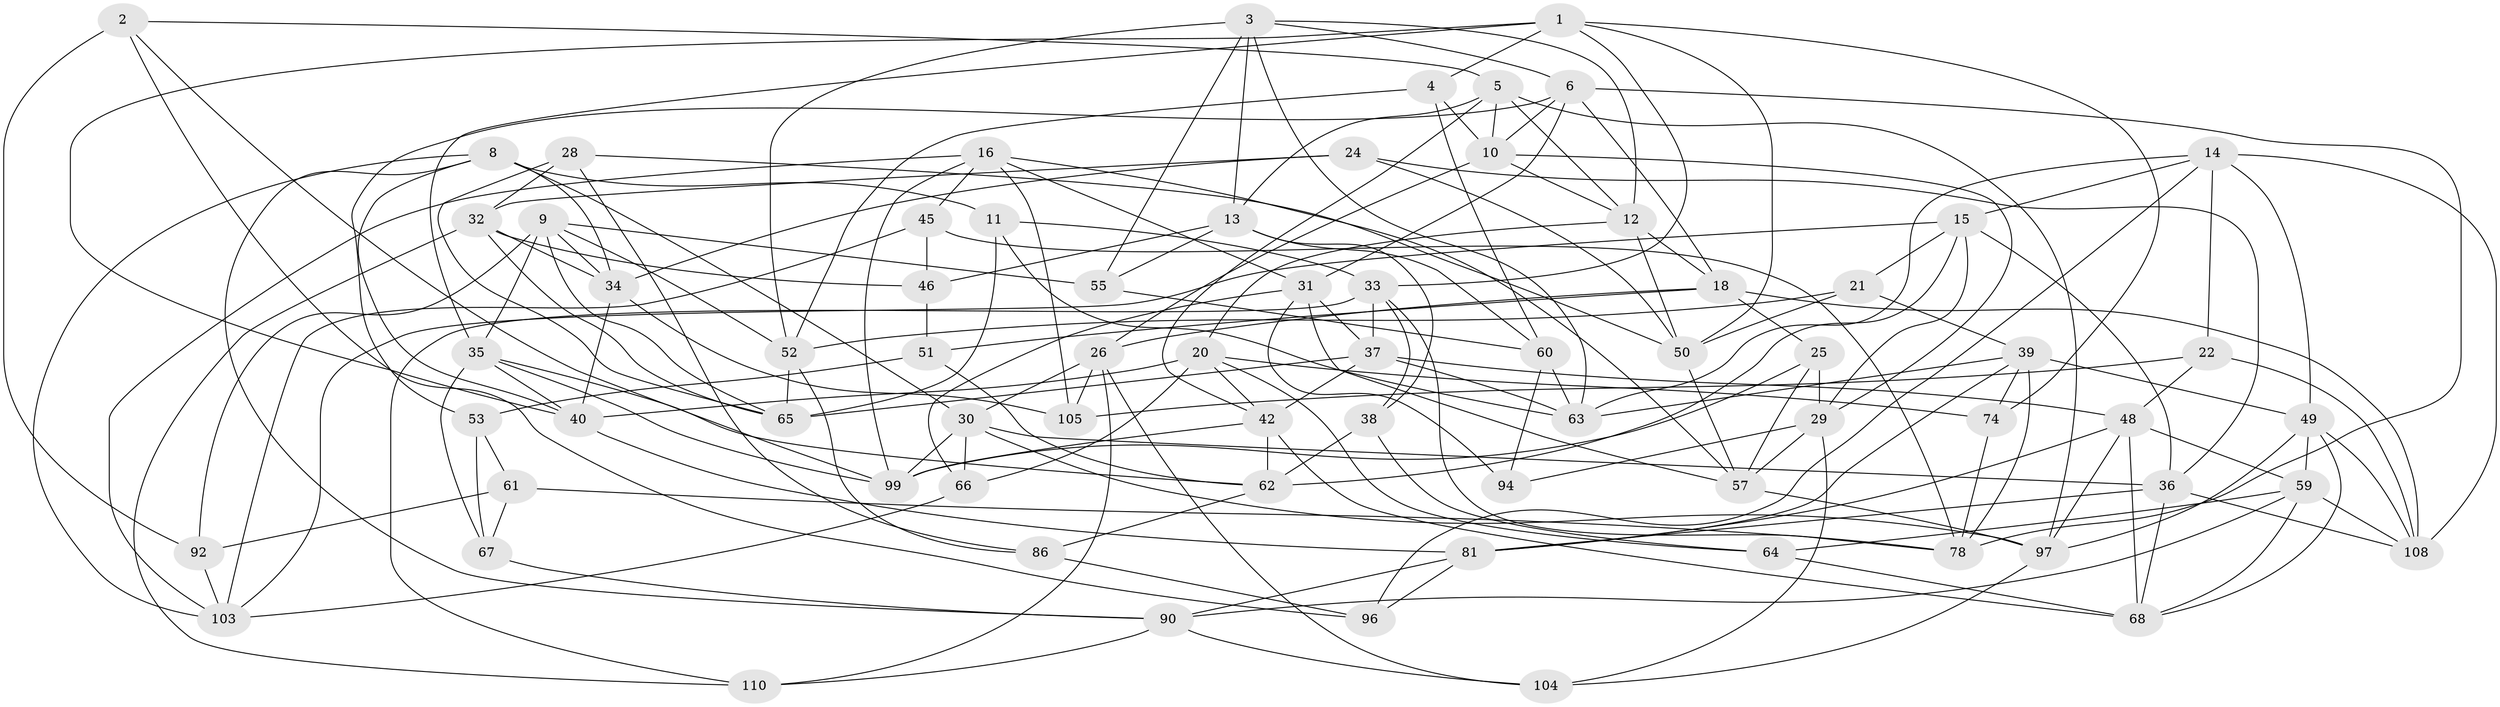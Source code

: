 // original degree distribution, {4: 1.0}
// Generated by graph-tools (version 1.1) at 2025/42/03/06/25 10:42:25]
// undirected, 71 vertices, 186 edges
graph export_dot {
graph [start="1"]
  node [color=gray90,style=filled];
  1 [super="+7"];
  2;
  3 [super="+27"];
  4;
  5 [super="+23"];
  6 [super="+19"];
  8 [super="+75"];
  9 [super="+41"];
  10 [super="+56"];
  11;
  12 [super="+44"];
  13 [super="+80"];
  14 [super="+17"];
  15 [super="+82"];
  16 [super="+69"];
  18 [super="+95"];
  20 [super="+43"];
  21;
  22;
  24;
  25;
  26 [super="+101"];
  28;
  29 [super="+54"];
  30 [super="+47"];
  31 [super="+107"];
  32 [super="+79"];
  33 [super="+112"];
  34 [super="+73"];
  35 [super="+77"];
  36 [super="+100"];
  37 [super="+91"];
  38;
  39 [super="+102"];
  40 [super="+111"];
  42 [super="+58"];
  45;
  46;
  48 [super="+89"];
  49 [super="+88"];
  50 [super="+76"];
  51;
  52 [super="+70"];
  53;
  55;
  57 [super="+116"];
  59 [super="+72"];
  60 [super="+87"];
  61;
  62 [super="+93"];
  63 [super="+71"];
  64;
  65 [super="+83"];
  66;
  67;
  68 [super="+85"];
  74;
  78 [super="+98"];
  81 [super="+84"];
  86;
  90 [super="+109"];
  92;
  94;
  96;
  97 [super="+114"];
  99 [super="+115"];
  103 [super="+106"];
  104;
  105;
  108 [super="+113"];
  110;
  1 -- 4;
  1 -- 74;
  1 -- 50;
  1 -- 40;
  1 -- 35;
  1 -- 33;
  2 -- 92;
  2 -- 96;
  2 -- 5;
  2 -- 99;
  3 -- 55;
  3 -- 6;
  3 -- 12;
  3 -- 52;
  3 -- 13;
  3 -- 63;
  4 -- 52;
  4 -- 10;
  4 -- 60;
  5 -- 13;
  5 -- 97;
  5 -- 42;
  5 -- 10;
  5 -- 12;
  6 -- 18;
  6 -- 10;
  6 -- 78;
  6 -- 53;
  6 -- 31;
  8 -- 103;
  8 -- 11;
  8 -- 90;
  8 -- 34;
  8 -- 40;
  8 -- 30;
  9 -- 65;
  9 -- 92;
  9 -- 55;
  9 -- 52;
  9 -- 35;
  9 -- 34;
  10 -- 12;
  10 -- 29;
  10 -- 26;
  11 -- 65;
  11 -- 63;
  11 -- 33;
  12 -- 18;
  12 -- 50;
  12 -- 20;
  13 -- 60;
  13 -- 46;
  13 -- 38;
  13 -- 55;
  14 -- 15;
  14 -- 22;
  14 -- 96;
  14 -- 108;
  14 -- 63;
  14 -- 49;
  15 -- 29;
  15 -- 36;
  15 -- 21;
  15 -- 62;
  15 -- 103;
  16 -- 45;
  16 -- 31;
  16 -- 99;
  16 -- 57;
  16 -- 105;
  16 -- 103;
  18 -- 25;
  18 -- 26;
  18 -- 51;
  18 -- 108;
  20 -- 42;
  20 -- 40;
  20 -- 64;
  20 -- 66;
  20 -- 74;
  21 -- 50;
  21 -- 52;
  21 -- 39;
  22 -- 105;
  22 -- 108;
  22 -- 48;
  24 -- 50;
  24 -- 36;
  24 -- 32;
  24 -- 34;
  25 -- 29;
  25 -- 99;
  25 -- 57;
  26 -- 110;
  26 -- 104;
  26 -- 105;
  26 -- 30;
  28 -- 50;
  28 -- 86;
  28 -- 65;
  28 -- 32;
  29 -- 57;
  29 -- 104;
  29 -- 94;
  30 -- 99;
  30 -- 97;
  30 -- 66;
  30 -- 36;
  31 -- 94;
  31 -- 66;
  31 -- 57;
  31 -- 37;
  32 -- 34;
  32 -- 110;
  32 -- 65;
  32 -- 46;
  33 -- 38;
  33 -- 78;
  33 -- 110;
  33 -- 37;
  34 -- 105;
  34 -- 40;
  35 -- 99;
  35 -- 67;
  35 -- 62;
  35 -- 40;
  36 -- 108;
  36 -- 68;
  36 -- 81;
  37 -- 63;
  37 -- 65;
  37 -- 48;
  37 -- 42;
  38 -- 64;
  38 -- 62;
  39 -- 74;
  39 -- 81;
  39 -- 63;
  39 -- 78;
  39 -- 49;
  40 -- 81;
  42 -- 68;
  42 -- 99;
  42 -- 62;
  45 -- 78;
  45 -- 46;
  45 -- 103;
  46 -- 51;
  48 -- 59;
  48 -- 81;
  48 -- 97;
  48 -- 68;
  49 -- 59;
  49 -- 97;
  49 -- 108;
  49 -- 68;
  50 -- 57;
  51 -- 53;
  51 -- 62;
  52 -- 86;
  52 -- 65;
  53 -- 67;
  53 -- 61;
  55 -- 60;
  57 -- 97;
  59 -- 64;
  59 -- 108;
  59 -- 90;
  59 -- 68;
  60 -- 94 [weight=2];
  60 -- 63;
  61 -- 78;
  61 -- 67;
  61 -- 92;
  62 -- 86;
  64 -- 68;
  66 -- 103;
  67 -- 90;
  74 -- 78;
  81 -- 90;
  81 -- 96;
  86 -- 96;
  90 -- 104;
  90 -- 110;
  92 -- 103;
  97 -- 104;
}
